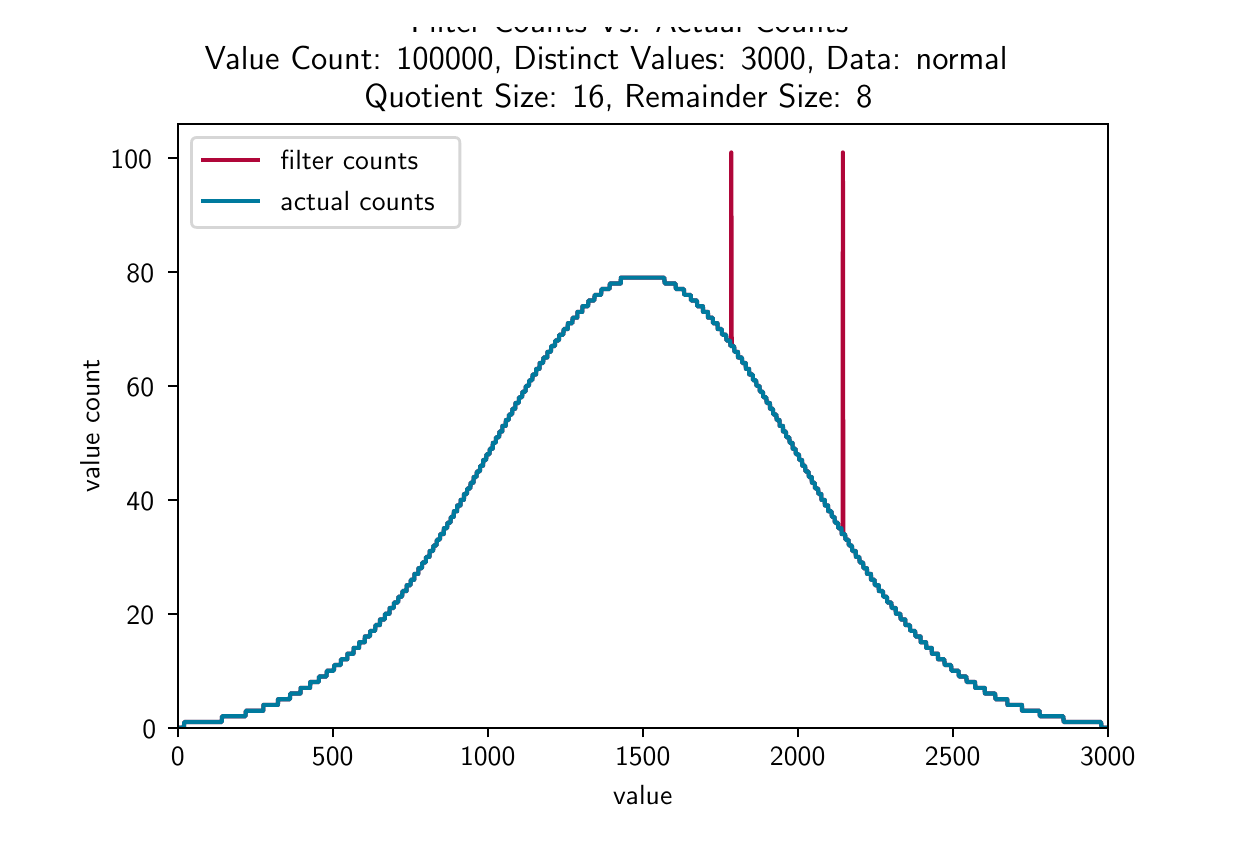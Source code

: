 \begingroup%
\makeatletter%
\begin{pgfpicture}%
\pgfpathrectangle{\pgfpointorigin}{\pgfqpoint{6.0in}{4.0in}}%
\pgfusepath{use as bounding box, clip}%
\begin{pgfscope}%
\pgfsetbuttcap%
\pgfsetmiterjoin%
\definecolor{currentfill}{rgb}{1.0,1.0,1.0}%
\pgfsetfillcolor{currentfill}%
\pgfsetlinewidth{0.0pt}%
\definecolor{currentstroke}{rgb}{1.0,1.0,1.0}%
\pgfsetstrokecolor{currentstroke}%
\pgfsetdash{}{0pt}%
\pgfpathmoveto{\pgfqpoint{0.0in}{0.0in}}%
\pgfpathlineto{\pgfqpoint{6.0in}{0.0in}}%
\pgfpathlineto{\pgfqpoint{6.0in}{4.0in}}%
\pgfpathlineto{\pgfqpoint{0.0in}{4.0in}}%
\pgfpathclose%
\pgfusepath{fill}%
\end{pgfscope}%
\begin{pgfscope}%
\pgfsetbuttcap%
\pgfsetmiterjoin%
\definecolor{currentfill}{rgb}{1.0,1.0,1.0}%
\pgfsetfillcolor{currentfill}%
\pgfsetlinewidth{0.0pt}%
\definecolor{currentstroke}{rgb}{0.0,0.0,0.0}%
\pgfsetstrokecolor{currentstroke}%
\pgfsetstrokeopacity{0.0}%
\pgfsetdash{}{0pt}%
\pgfpathmoveto{\pgfqpoint{0.75in}{0.5in}}%
\pgfpathlineto{\pgfqpoint{5.4in}{0.5in}}%
\pgfpathlineto{\pgfqpoint{5.4in}{3.52in}}%
\pgfpathlineto{\pgfqpoint{0.75in}{3.52in}}%
\pgfpathclose%
\pgfusepath{fill}%
\end{pgfscope}%
\begin{pgfscope}%
\pgfsetbuttcap%
\pgfsetroundjoin%
\definecolor{currentfill}{rgb}{0.0,0.0,0.0}%
\pgfsetfillcolor{currentfill}%
\pgfsetlinewidth{0.803pt}%
\definecolor{currentstroke}{rgb}{0.0,0.0,0.0}%
\pgfsetstrokecolor{currentstroke}%
\pgfsetdash{}{0pt}%
\pgfsys@defobject{currentmarker}{\pgfqpoint{0.0in}{-0.049in}}{\pgfqpoint{0.0in}{0.0in}}{%
\pgfpathmoveto{\pgfqpoint{0.0in}{0.0in}}%
\pgfpathlineto{\pgfqpoint{0.0in}{-0.049in}}%
\pgfusepath{stroke,fill}%
}%
\begin{pgfscope}%
\pgfsys@transformshift{0.75in}{0.5in}%
\pgfsys@useobject{currentmarker}{}%
\end{pgfscope}%
\end{pgfscope}%
\begin{pgfscope}%
\pgftext[x=0.75in,y=0.403in,,top]{\sffamily\fontsize{10.0}{12.0}\selectfont 0}%
\end{pgfscope}%
\begin{pgfscope}%
\pgfsetbuttcap%
\pgfsetroundjoin%
\definecolor{currentfill}{rgb}{0.0,0.0,0.0}%
\pgfsetfillcolor{currentfill}%
\pgfsetlinewidth{0.803pt}%
\definecolor{currentstroke}{rgb}{0.0,0.0,0.0}%
\pgfsetstrokecolor{currentstroke}%
\pgfsetdash{}{0pt}%
\pgfsys@defobject{currentmarker}{\pgfqpoint{0.0in}{-0.049in}}{\pgfqpoint{0.0in}{0.0in}}{%
\pgfpathmoveto{\pgfqpoint{0.0in}{0.0in}}%
\pgfpathlineto{\pgfqpoint{0.0in}{-0.049in}}%
\pgfusepath{stroke,fill}%
}%
\begin{pgfscope}%
\pgfsys@transformshift{1.525in}{0.5in}%
\pgfsys@useobject{currentmarker}{}%
\end{pgfscope}%
\end{pgfscope}%
\begin{pgfscope}%
\pgftext[x=1.525in,y=0.403in,,top]{\sffamily\fontsize{10.0}{12.0}\selectfont 500}%
\end{pgfscope}%
\begin{pgfscope}%
\pgfsetbuttcap%
\pgfsetroundjoin%
\definecolor{currentfill}{rgb}{0.0,0.0,0.0}%
\pgfsetfillcolor{currentfill}%
\pgfsetlinewidth{0.803pt}%
\definecolor{currentstroke}{rgb}{0.0,0.0,0.0}%
\pgfsetstrokecolor{currentstroke}%
\pgfsetdash{}{0pt}%
\pgfsys@defobject{currentmarker}{\pgfqpoint{0.0in}{-0.049in}}{\pgfqpoint{0.0in}{0.0in}}{%
\pgfpathmoveto{\pgfqpoint{0.0in}{0.0in}}%
\pgfpathlineto{\pgfqpoint{0.0in}{-0.049in}}%
\pgfusepath{stroke,fill}%
}%
\begin{pgfscope}%
\pgfsys@transformshift{2.3in}{0.5in}%
\pgfsys@useobject{currentmarker}{}%
\end{pgfscope}%
\end{pgfscope}%
\begin{pgfscope}%
\pgftext[x=2.3in,y=0.403in,,top]{\sffamily\fontsize{10.0}{12.0}\selectfont 1000}%
\end{pgfscope}%
\begin{pgfscope}%
\pgfsetbuttcap%
\pgfsetroundjoin%
\definecolor{currentfill}{rgb}{0.0,0.0,0.0}%
\pgfsetfillcolor{currentfill}%
\pgfsetlinewidth{0.803pt}%
\definecolor{currentstroke}{rgb}{0.0,0.0,0.0}%
\pgfsetstrokecolor{currentstroke}%
\pgfsetdash{}{0pt}%
\pgfsys@defobject{currentmarker}{\pgfqpoint{0.0in}{-0.049in}}{\pgfqpoint{0.0in}{0.0in}}{%
\pgfpathmoveto{\pgfqpoint{0.0in}{0.0in}}%
\pgfpathlineto{\pgfqpoint{0.0in}{-0.049in}}%
\pgfusepath{stroke,fill}%
}%
\begin{pgfscope}%
\pgfsys@transformshift{3.075in}{0.5in}%
\pgfsys@useobject{currentmarker}{}%
\end{pgfscope}%
\end{pgfscope}%
\begin{pgfscope}%
\pgftext[x=3.075in,y=0.403in,,top]{\sffamily\fontsize{10.0}{12.0}\selectfont 1500}%
\end{pgfscope}%
\begin{pgfscope}%
\pgfsetbuttcap%
\pgfsetroundjoin%
\definecolor{currentfill}{rgb}{0.0,0.0,0.0}%
\pgfsetfillcolor{currentfill}%
\pgfsetlinewidth{0.803pt}%
\definecolor{currentstroke}{rgb}{0.0,0.0,0.0}%
\pgfsetstrokecolor{currentstroke}%
\pgfsetdash{}{0pt}%
\pgfsys@defobject{currentmarker}{\pgfqpoint{0.0in}{-0.049in}}{\pgfqpoint{0.0in}{0.0in}}{%
\pgfpathmoveto{\pgfqpoint{0.0in}{0.0in}}%
\pgfpathlineto{\pgfqpoint{0.0in}{-0.049in}}%
\pgfusepath{stroke,fill}%
}%
\begin{pgfscope}%
\pgfsys@transformshift{3.85in}{0.5in}%
\pgfsys@useobject{currentmarker}{}%
\end{pgfscope}%
\end{pgfscope}%
\begin{pgfscope}%
\pgftext[x=3.85in,y=0.403in,,top]{\sffamily\fontsize{10.0}{12.0}\selectfont 2000}%
\end{pgfscope}%
\begin{pgfscope}%
\pgfsetbuttcap%
\pgfsetroundjoin%
\definecolor{currentfill}{rgb}{0.0,0.0,0.0}%
\pgfsetfillcolor{currentfill}%
\pgfsetlinewidth{0.803pt}%
\definecolor{currentstroke}{rgb}{0.0,0.0,0.0}%
\pgfsetstrokecolor{currentstroke}%
\pgfsetdash{}{0pt}%
\pgfsys@defobject{currentmarker}{\pgfqpoint{0.0in}{-0.049in}}{\pgfqpoint{0.0in}{0.0in}}{%
\pgfpathmoveto{\pgfqpoint{0.0in}{0.0in}}%
\pgfpathlineto{\pgfqpoint{0.0in}{-0.049in}}%
\pgfusepath{stroke,fill}%
}%
\begin{pgfscope}%
\pgfsys@transformshift{4.625in}{0.5in}%
\pgfsys@useobject{currentmarker}{}%
\end{pgfscope}%
\end{pgfscope}%
\begin{pgfscope}%
\pgftext[x=4.625in,y=0.403in,,top]{\sffamily\fontsize{10.0}{12.0}\selectfont 2500}%
\end{pgfscope}%
\begin{pgfscope}%
\pgfsetbuttcap%
\pgfsetroundjoin%
\definecolor{currentfill}{rgb}{0.0,0.0,0.0}%
\pgfsetfillcolor{currentfill}%
\pgfsetlinewidth{0.803pt}%
\definecolor{currentstroke}{rgb}{0.0,0.0,0.0}%
\pgfsetstrokecolor{currentstroke}%
\pgfsetdash{}{0pt}%
\pgfsys@defobject{currentmarker}{\pgfqpoint{0.0in}{-0.049in}}{\pgfqpoint{0.0in}{0.0in}}{%
\pgfpathmoveto{\pgfqpoint{0.0in}{0.0in}}%
\pgfpathlineto{\pgfqpoint{0.0in}{-0.049in}}%
\pgfusepath{stroke,fill}%
}%
\begin{pgfscope}%
\pgfsys@transformshift{5.4in}{0.5in}%
\pgfsys@useobject{currentmarker}{}%
\end{pgfscope}%
\end{pgfscope}%
\begin{pgfscope}%
\pgftext[x=5.4in,y=0.403in,,top]{\sffamily\fontsize{10.0}{12.0}\selectfont 3000}%
\end{pgfscope}%
\begin{pgfscope}%
\pgftext[x=3.075in,y=0.213in,,top]{\sffamily\fontsize{10.0}{12.0}\selectfont value}%
\end{pgfscope}%
\begin{pgfscope}%
\pgfsetbuttcap%
\pgfsetroundjoin%
\definecolor{currentfill}{rgb}{0.0,0.0,0.0}%
\pgfsetfillcolor{currentfill}%
\pgfsetlinewidth{0.803pt}%
\definecolor{currentstroke}{rgb}{0.0,0.0,0.0}%
\pgfsetstrokecolor{currentstroke}%
\pgfsetdash{}{0pt}%
\pgfsys@defobject{currentmarker}{\pgfqpoint{-0.049in}{0.0in}}{\pgfqpoint{0.0in}{0.0in}}{%
\pgfpathmoveto{\pgfqpoint{0.0in}{0.0in}}%
\pgfpathlineto{\pgfqpoint{-0.049in}{0.0in}}%
\pgfusepath{stroke,fill}%
}%
\begin{pgfscope}%
\pgfsys@transformshift{0.75in}{0.5in}%
\pgfsys@useobject{currentmarker}{}%
\end{pgfscope}%
\end{pgfscope}%
\begin{pgfscope}%
\pgftext[x=0.573in,y=0.447in,left,base]{\sffamily\fontsize{10.0}{12.0}\selectfont 0}%
\end{pgfscope}%
\begin{pgfscope}%
\pgfsetbuttcap%
\pgfsetroundjoin%
\definecolor{currentfill}{rgb}{0.0,0.0,0.0}%
\pgfsetfillcolor{currentfill}%
\pgfsetlinewidth{0.803pt}%
\definecolor{currentstroke}{rgb}{0.0,0.0,0.0}%
\pgfsetstrokecolor{currentstroke}%
\pgfsetdash{}{0pt}%
\pgfsys@defobject{currentmarker}{\pgfqpoint{-0.049in}{0.0in}}{\pgfqpoint{0.0in}{0.0in}}{%
\pgfpathmoveto{\pgfqpoint{0.0in}{0.0in}}%
\pgfpathlineto{\pgfqpoint{-0.049in}{0.0in}}%
\pgfusepath{stroke,fill}%
}%
\begin{pgfscope}%
\pgfsys@transformshift{0.75in}{1.07in}%
\pgfsys@useobject{currentmarker}{}%
\end{pgfscope}%
\end{pgfscope}%
\begin{pgfscope}%
\pgftext[x=0.494in,y=1.017in,left,base]{\sffamily\fontsize{10.0}{12.0}\selectfont 20}%
\end{pgfscope}%
\begin{pgfscope}%
\pgfsetbuttcap%
\pgfsetroundjoin%
\definecolor{currentfill}{rgb}{0.0,0.0,0.0}%
\pgfsetfillcolor{currentfill}%
\pgfsetlinewidth{0.803pt}%
\definecolor{currentstroke}{rgb}{0.0,0.0,0.0}%
\pgfsetstrokecolor{currentstroke}%
\pgfsetdash{}{0pt}%
\pgfsys@defobject{currentmarker}{\pgfqpoint{-0.049in}{0.0in}}{\pgfqpoint{0.0in}{0.0in}}{%
\pgfpathmoveto{\pgfqpoint{0.0in}{0.0in}}%
\pgfpathlineto{\pgfqpoint{-0.049in}{0.0in}}%
\pgfusepath{stroke,fill}%
}%
\begin{pgfscope}%
\pgfsys@transformshift{0.75in}{1.639in}%
\pgfsys@useobject{currentmarker}{}%
\end{pgfscope}%
\end{pgfscope}%
\begin{pgfscope}%
\pgftext[x=0.494in,y=1.586in,left,base]{\sffamily\fontsize{10.0}{12.0}\selectfont 40}%
\end{pgfscope}%
\begin{pgfscope}%
\pgfsetbuttcap%
\pgfsetroundjoin%
\definecolor{currentfill}{rgb}{0.0,0.0,0.0}%
\pgfsetfillcolor{currentfill}%
\pgfsetlinewidth{0.803pt}%
\definecolor{currentstroke}{rgb}{0.0,0.0,0.0}%
\pgfsetstrokecolor{currentstroke}%
\pgfsetdash{}{0pt}%
\pgfsys@defobject{currentmarker}{\pgfqpoint{-0.049in}{0.0in}}{\pgfqpoint{0.0in}{0.0in}}{%
\pgfpathmoveto{\pgfqpoint{0.0in}{0.0in}}%
\pgfpathlineto{\pgfqpoint{-0.049in}{0.0in}}%
\pgfusepath{stroke,fill}%
}%
\begin{pgfscope}%
\pgfsys@transformshift{0.75in}{2.209in}%
\pgfsys@useobject{currentmarker}{}%
\end{pgfscope}%
\end{pgfscope}%
\begin{pgfscope}%
\pgftext[x=0.494in,y=2.156in,left,base]{\sffamily\fontsize{10.0}{12.0}\selectfont 60}%
\end{pgfscope}%
\begin{pgfscope}%
\pgfsetbuttcap%
\pgfsetroundjoin%
\definecolor{currentfill}{rgb}{0.0,0.0,0.0}%
\pgfsetfillcolor{currentfill}%
\pgfsetlinewidth{0.803pt}%
\definecolor{currentstroke}{rgb}{0.0,0.0,0.0}%
\pgfsetstrokecolor{currentstroke}%
\pgfsetdash{}{0pt}%
\pgfsys@defobject{currentmarker}{\pgfqpoint{-0.049in}{0.0in}}{\pgfqpoint{0.0in}{0.0in}}{%
\pgfpathmoveto{\pgfqpoint{0.0in}{0.0in}}%
\pgfpathlineto{\pgfqpoint{-0.049in}{0.0in}}%
\pgfusepath{stroke,fill}%
}%
\begin{pgfscope}%
\pgfsys@transformshift{0.75in}{2.778in}%
\pgfsys@useobject{currentmarker}{}%
\end{pgfscope}%
\end{pgfscope}%
\begin{pgfscope}%
\pgftext[x=0.494in,y=2.725in,left,base]{\sffamily\fontsize{10.0}{12.0}\selectfont 80}%
\end{pgfscope}%
\begin{pgfscope}%
\pgfsetbuttcap%
\pgfsetroundjoin%
\definecolor{currentfill}{rgb}{0.0,0.0,0.0}%
\pgfsetfillcolor{currentfill}%
\pgfsetlinewidth{0.803pt}%
\definecolor{currentstroke}{rgb}{0.0,0.0,0.0}%
\pgfsetstrokecolor{currentstroke}%
\pgfsetdash{}{0pt}%
\pgfsys@defobject{currentmarker}{\pgfqpoint{-0.049in}{0.0in}}{\pgfqpoint{0.0in}{0.0in}}{%
\pgfpathmoveto{\pgfqpoint{0.0in}{0.0in}}%
\pgfpathlineto{\pgfqpoint{-0.049in}{0.0in}}%
\pgfusepath{stroke,fill}%
}%
\begin{pgfscope}%
\pgfsys@transformshift{0.75in}{3.348in}%
\pgfsys@useobject{currentmarker}{}%
\end{pgfscope}%
\end{pgfscope}%
\begin{pgfscope}%
\pgftext[x=0.414in,y=3.295in,left,base]{\sffamily\fontsize{10.0}{12.0}\selectfont 100}%
\end{pgfscope}%
\begin{pgfscope}%
\pgftext[x=0.359in,y=2.01in,,bottom,rotate=90.0]{\sffamily\fontsize{10.0}{12.0}\selectfont value count}%
\end{pgfscope}%
\begin{pgfscope}%
\pgfpathrectangle{\pgfqpoint{0.75in}{0.5in}}{\pgfqpoint{4.65in}{3.02in}} %
\pgfusepath{clip}%
\pgfsetrectcap%
\pgfsetroundjoin%
\pgfsetlinewidth{1.506pt}%
\definecolor{currentstroke}{rgb}{0.69,0.024,0.224}%
\pgfsetstrokecolor{currentstroke}%
\pgfsetdash{}{0pt}%
\pgfpathmoveto{\pgfqpoint{0.75in}{0.5in}}%
\pgfpathlineto{\pgfqpoint{0.781in}{0.5in}}%
\pgfpathlineto{\pgfqpoint{0.783in}{0.528in}}%
\pgfpathlineto{\pgfqpoint{0.97in}{0.528in}}%
\pgfpathlineto{\pgfqpoint{0.972in}{0.557in}}%
\pgfpathlineto{\pgfqpoint{1.089in}{0.557in}}%
\pgfpathlineto{\pgfqpoint{1.091in}{0.585in}}%
\pgfpathlineto{\pgfqpoint{1.178in}{0.585in}}%
\pgfpathlineto{\pgfqpoint{1.179in}{0.614in}}%
\pgfpathlineto{\pgfqpoint{1.251in}{0.614in}}%
\pgfpathlineto{\pgfqpoint{1.252in}{0.642in}}%
\pgfpathlineto{\pgfqpoint{1.311in}{0.642in}}%
\pgfpathlineto{\pgfqpoint{1.313in}{0.671in}}%
\pgfpathlineto{\pgfqpoint{1.364in}{0.671in}}%
\pgfpathlineto{\pgfqpoint{1.365in}{0.699in}}%
\pgfpathlineto{\pgfqpoint{1.412in}{0.699in}}%
\pgfpathlineto{\pgfqpoint{1.413in}{0.728in}}%
\pgfpathlineto{\pgfqpoint{1.455in}{0.728in}}%
\pgfpathlineto{\pgfqpoint{1.457in}{0.756in}}%
\pgfpathlineto{\pgfqpoint{1.494in}{0.756in}}%
\pgfpathlineto{\pgfqpoint{1.496in}{0.785in}}%
\pgfpathlineto{\pgfqpoint{1.531in}{0.785in}}%
\pgfpathlineto{\pgfqpoint{1.533in}{0.813in}}%
\pgfpathlineto{\pgfqpoint{1.565in}{0.813in}}%
\pgfpathlineto{\pgfqpoint{1.567in}{0.842in}}%
\pgfpathlineto{\pgfqpoint{1.598in}{0.842in}}%
\pgfpathlineto{\pgfqpoint{1.599in}{0.87in}}%
\pgfpathlineto{\pgfqpoint{1.629in}{0.87in}}%
\pgfpathlineto{\pgfqpoint{1.63in}{0.899in}}%
\pgfpathlineto{\pgfqpoint{1.657in}{0.899in}}%
\pgfpathlineto{\pgfqpoint{1.658in}{0.927in}}%
\pgfpathlineto{\pgfqpoint{1.685in}{0.927in}}%
\pgfpathlineto{\pgfqpoint{1.686in}{0.956in}}%
\pgfpathlineto{\pgfqpoint{1.711in}{0.956in}}%
\pgfpathlineto{\pgfqpoint{1.713in}{0.984in}}%
\pgfpathlineto{\pgfqpoint{1.737in}{0.984in}}%
\pgfpathlineto{\pgfqpoint{1.739in}{1.013in}}%
\pgfpathlineto{\pgfqpoint{1.761in}{1.013in}}%
\pgfpathlineto{\pgfqpoint{1.762in}{1.041in}}%
\pgfpathlineto{\pgfqpoint{1.785in}{1.041in}}%
\pgfpathlineto{\pgfqpoint{1.787in}{1.07in}}%
\pgfpathlineto{\pgfqpoint{1.809in}{1.07in}}%
\pgfpathlineto{\pgfqpoint{1.81in}{1.098in}}%
\pgfpathlineto{\pgfqpoint{1.83in}{1.098in}}%
\pgfpathlineto{\pgfqpoint{1.832in}{1.126in}}%
\pgfpathlineto{\pgfqpoint{1.852in}{1.126in}}%
\pgfpathlineto{\pgfqpoint{1.854in}{1.155in}}%
\pgfpathlineto{\pgfqpoint{1.872in}{1.155in}}%
\pgfpathlineto{\pgfqpoint{1.874in}{1.183in}}%
\pgfpathlineto{\pgfqpoint{1.894in}{1.183in}}%
\pgfpathlineto{\pgfqpoint{1.895in}{1.212in}}%
\pgfpathlineto{\pgfqpoint{1.914in}{1.212in}}%
\pgfpathlineto{\pgfqpoint{1.916in}{1.24in}}%
\pgfpathlineto{\pgfqpoint{1.933in}{1.24in}}%
\pgfpathlineto{\pgfqpoint{1.934in}{1.269in}}%
\pgfpathlineto{\pgfqpoint{1.953in}{1.269in}}%
\pgfpathlineto{\pgfqpoint{1.954in}{1.297in}}%
\pgfpathlineto{\pgfqpoint{1.971in}{1.297in}}%
\pgfpathlineto{\pgfqpoint{1.973in}{1.326in}}%
\pgfpathlineto{\pgfqpoint{1.99in}{1.326in}}%
\pgfpathlineto{\pgfqpoint{1.992in}{1.354in}}%
\pgfpathlineto{\pgfqpoint{2.009in}{1.354in}}%
\pgfpathlineto{\pgfqpoint{2.01in}{1.383in}}%
\pgfpathlineto{\pgfqpoint{2.027in}{1.383in}}%
\pgfpathlineto{\pgfqpoint{2.029in}{1.411in}}%
\pgfpathlineto{\pgfqpoint{2.044in}{1.411in}}%
\pgfpathlineto{\pgfqpoint{2.046in}{1.44in}}%
\pgfpathlineto{\pgfqpoint{2.061in}{1.44in}}%
\pgfpathlineto{\pgfqpoint{2.063in}{1.468in}}%
\pgfpathlineto{\pgfqpoint{2.08in}{1.468in}}%
\pgfpathlineto{\pgfqpoint{2.081in}{1.497in}}%
\pgfpathlineto{\pgfqpoint{2.097in}{1.497in}}%
\pgfpathlineto{\pgfqpoint{2.099in}{1.525in}}%
\pgfpathlineto{\pgfqpoint{2.114in}{1.525in}}%
\pgfpathlineto{\pgfqpoint{2.116in}{1.554in}}%
\pgfpathlineto{\pgfqpoint{2.13in}{1.554in}}%
\pgfpathlineto{\pgfqpoint{2.131in}{1.582in}}%
\pgfpathlineto{\pgfqpoint{2.147in}{1.582in}}%
\pgfpathlineto{\pgfqpoint{2.148in}{1.611in}}%
\pgfpathlineto{\pgfqpoint{2.164in}{1.611in}}%
\pgfpathlineto{\pgfqpoint{2.165in}{1.639in}}%
\pgfpathlineto{\pgfqpoint{2.181in}{1.639in}}%
\pgfpathlineto{\pgfqpoint{2.182in}{1.668in}}%
\pgfpathlineto{\pgfqpoint{2.196in}{1.668in}}%
\pgfpathlineto{\pgfqpoint{2.198in}{1.696in}}%
\pgfpathlineto{\pgfqpoint{2.213in}{1.696in}}%
\pgfpathlineto{\pgfqpoint{2.215in}{1.725in}}%
\pgfpathlineto{\pgfqpoint{2.229in}{1.725in}}%
\pgfpathlineto{\pgfqpoint{2.23in}{1.753in}}%
\pgfpathlineto{\pgfqpoint{2.244in}{1.753in}}%
\pgfpathlineto{\pgfqpoint{2.246in}{1.781in}}%
\pgfpathlineto{\pgfqpoint{2.261in}{1.781in}}%
\pgfpathlineto{\pgfqpoint{2.263in}{1.81in}}%
\pgfpathlineto{\pgfqpoint{2.277in}{1.81in}}%
\pgfpathlineto{\pgfqpoint{2.278in}{1.838in}}%
\pgfpathlineto{\pgfqpoint{2.292in}{1.838in}}%
\pgfpathlineto{\pgfqpoint{2.294in}{1.867in}}%
\pgfpathlineto{\pgfqpoint{2.309in}{1.867in}}%
\pgfpathlineto{\pgfqpoint{2.311in}{1.895in}}%
\pgfpathlineto{\pgfqpoint{2.325in}{1.895in}}%
\pgfpathlineto{\pgfqpoint{2.326in}{1.924in}}%
\pgfpathlineto{\pgfqpoint{2.34in}{1.924in}}%
\pgfpathlineto{\pgfqpoint{2.342in}{1.952in}}%
\pgfpathlineto{\pgfqpoint{2.357in}{1.952in}}%
\pgfpathlineto{\pgfqpoint{2.359in}{1.981in}}%
\pgfpathlineto{\pgfqpoint{2.373in}{1.981in}}%
\pgfpathlineto{\pgfqpoint{2.374in}{2.009in}}%
\pgfpathlineto{\pgfqpoint{2.39in}{2.009in}}%
\pgfpathlineto{\pgfqpoint{2.391in}{2.038in}}%
\pgfpathlineto{\pgfqpoint{2.405in}{2.038in}}%
\pgfpathlineto{\pgfqpoint{2.407in}{2.066in}}%
\pgfpathlineto{\pgfqpoint{2.422in}{2.066in}}%
\pgfpathlineto{\pgfqpoint{2.424in}{2.095in}}%
\pgfpathlineto{\pgfqpoint{2.438in}{2.095in}}%
\pgfpathlineto{\pgfqpoint{2.439in}{2.123in}}%
\pgfpathlineto{\pgfqpoint{2.455in}{2.123in}}%
\pgfpathlineto{\pgfqpoint{2.457in}{2.152in}}%
\pgfpathlineto{\pgfqpoint{2.472in}{2.152in}}%
\pgfpathlineto{\pgfqpoint{2.474in}{2.18in}}%
\pgfpathlineto{\pgfqpoint{2.489in}{2.18in}}%
\pgfpathlineto{\pgfqpoint{2.491in}{2.209in}}%
\pgfpathlineto{\pgfqpoint{2.506in}{2.209in}}%
\pgfpathlineto{\pgfqpoint{2.508in}{2.237in}}%
\pgfpathlineto{\pgfqpoint{2.523in}{2.237in}}%
\pgfpathlineto{\pgfqpoint{2.525in}{2.266in}}%
\pgfpathlineto{\pgfqpoint{2.542in}{2.266in}}%
\pgfpathlineto{\pgfqpoint{2.543in}{2.294in}}%
\pgfpathlineto{\pgfqpoint{2.559in}{2.294in}}%
\pgfpathlineto{\pgfqpoint{2.56in}{2.323in}}%
\pgfpathlineto{\pgfqpoint{2.577in}{2.323in}}%
\pgfpathlineto{\pgfqpoint{2.579in}{2.351in}}%
\pgfpathlineto{\pgfqpoint{2.598in}{2.351in}}%
\pgfpathlineto{\pgfqpoint{2.599in}{2.379in}}%
\pgfpathlineto{\pgfqpoint{2.616in}{2.379in}}%
\pgfpathlineto{\pgfqpoint{2.618in}{2.408in}}%
\pgfpathlineto{\pgfqpoint{2.636in}{2.408in}}%
\pgfpathlineto{\pgfqpoint{2.638in}{2.436in}}%
\pgfpathlineto{\pgfqpoint{2.656in}{2.436in}}%
\pgfpathlineto{\pgfqpoint{2.658in}{2.465in}}%
\pgfpathlineto{\pgfqpoint{2.678in}{2.465in}}%
\pgfpathlineto{\pgfqpoint{2.68in}{2.493in}}%
\pgfpathlineto{\pgfqpoint{2.7in}{2.493in}}%
\pgfpathlineto{\pgfqpoint{2.701in}{2.522in}}%
\pgfpathlineto{\pgfqpoint{2.723in}{2.522in}}%
\pgfpathlineto{\pgfqpoint{2.725in}{2.55in}}%
\pgfpathlineto{\pgfqpoint{2.748in}{2.55in}}%
\pgfpathlineto{\pgfqpoint{2.749in}{2.579in}}%
\pgfpathlineto{\pgfqpoint{2.773in}{2.579in}}%
\pgfpathlineto{\pgfqpoint{2.774in}{2.607in}}%
\pgfpathlineto{\pgfqpoint{2.802in}{2.607in}}%
\pgfpathlineto{\pgfqpoint{2.804in}{2.636in}}%
\pgfpathlineto{\pgfqpoint{2.833in}{2.636in}}%
\pgfpathlineto{\pgfqpoint{2.835in}{2.664in}}%
\pgfpathlineto{\pgfqpoint{2.867in}{2.664in}}%
\pgfpathlineto{\pgfqpoint{2.869in}{2.693in}}%
\pgfpathlineto{\pgfqpoint{2.909in}{2.693in}}%
\pgfpathlineto{\pgfqpoint{2.911in}{2.721in}}%
\pgfpathlineto{\pgfqpoint{2.965in}{2.721in}}%
\pgfpathlineto{\pgfqpoint{2.966in}{2.75in}}%
\pgfpathlineto{\pgfqpoint{3.183in}{2.75in}}%
\pgfpathlineto{\pgfqpoint{3.185in}{2.721in}}%
\pgfpathlineto{\pgfqpoint{3.239in}{2.721in}}%
\pgfpathlineto{\pgfqpoint{3.241in}{2.693in}}%
\pgfpathlineto{\pgfqpoint{3.281in}{2.693in}}%
\pgfpathlineto{\pgfqpoint{3.283in}{2.664in}}%
\pgfpathlineto{\pgfqpoint{3.315in}{2.664in}}%
\pgfpathlineto{\pgfqpoint{3.317in}{2.636in}}%
\pgfpathlineto{\pgfqpoint{3.346in}{2.636in}}%
\pgfpathlineto{\pgfqpoint{3.348in}{2.607in}}%
\pgfpathlineto{\pgfqpoint{3.376in}{2.607in}}%
\pgfpathlineto{\pgfqpoint{3.377in}{2.579in}}%
\pgfpathlineto{\pgfqpoint{3.401in}{2.579in}}%
\pgfpathlineto{\pgfqpoint{3.402in}{2.55in}}%
\pgfpathlineto{\pgfqpoint{3.425in}{2.55in}}%
\pgfpathlineto{\pgfqpoint{3.427in}{2.522in}}%
\pgfpathlineto{\pgfqpoint{3.449in}{2.522in}}%
\pgfpathlineto{\pgfqpoint{3.45in}{2.493in}}%
\pgfpathlineto{\pgfqpoint{3.47in}{2.493in}}%
\pgfpathlineto{\pgfqpoint{3.472in}{2.465in}}%
\pgfpathlineto{\pgfqpoint{3.492in}{2.465in}}%
\pgfpathlineto{\pgfqpoint{3.494in}{2.436in}}%
\pgfpathlineto{\pgfqpoint{3.512in}{2.436in}}%
\pgfpathlineto{\pgfqpoint{3.514in}{2.408in}}%
\pgfpathlineto{\pgfqpoint{3.517in}{2.408in}}%
\pgfpathlineto{\pgfqpoint{3.518in}{3.376in}}%
\pgfpathlineto{\pgfqpoint{3.52in}{2.408in}}%
\pgfpathlineto{\pgfqpoint{3.532in}{2.408in}}%
\pgfpathlineto{\pgfqpoint{3.534in}{2.379in}}%
\pgfpathlineto{\pgfqpoint{3.551in}{2.379in}}%
\pgfpathlineto{\pgfqpoint{3.552in}{2.351in}}%
\pgfpathlineto{\pgfqpoint{3.571in}{2.351in}}%
\pgfpathlineto{\pgfqpoint{3.573in}{2.323in}}%
\pgfpathlineto{\pgfqpoint{3.59in}{2.323in}}%
\pgfpathlineto{\pgfqpoint{3.591in}{2.294in}}%
\pgfpathlineto{\pgfqpoint{3.607in}{2.294in}}%
\pgfpathlineto{\pgfqpoint{3.608in}{2.266in}}%
\pgfpathlineto{\pgfqpoint{3.625in}{2.266in}}%
\pgfpathlineto{\pgfqpoint{3.627in}{2.237in}}%
\pgfpathlineto{\pgfqpoint{3.642in}{2.237in}}%
\pgfpathlineto{\pgfqpoint{3.644in}{2.209in}}%
\pgfpathlineto{\pgfqpoint{3.659in}{2.209in}}%
\pgfpathlineto{\pgfqpoint{3.661in}{2.18in}}%
\pgfpathlineto{\pgfqpoint{3.676in}{2.18in}}%
\pgfpathlineto{\pgfqpoint{3.678in}{2.152in}}%
\pgfpathlineto{\pgfqpoint{3.693in}{2.152in}}%
\pgfpathlineto{\pgfqpoint{3.695in}{2.123in}}%
\pgfpathlineto{\pgfqpoint{3.711in}{2.123in}}%
\pgfpathlineto{\pgfqpoint{3.712in}{2.095in}}%
\pgfpathlineto{\pgfqpoint{3.726in}{2.095in}}%
\pgfpathlineto{\pgfqpoint{3.728in}{2.066in}}%
\pgfpathlineto{\pgfqpoint{3.743in}{2.066in}}%
\pgfpathlineto{\pgfqpoint{3.745in}{2.038in}}%
\pgfpathlineto{\pgfqpoint{3.759in}{2.038in}}%
\pgfpathlineto{\pgfqpoint{3.76in}{2.009in}}%
\pgfpathlineto{\pgfqpoint{3.776in}{2.009in}}%
\pgfpathlineto{\pgfqpoint{3.777in}{1.981in}}%
\pgfpathlineto{\pgfqpoint{3.791in}{1.981in}}%
\pgfpathlineto{\pgfqpoint{3.793in}{1.952in}}%
\pgfpathlineto{\pgfqpoint{3.808in}{1.952in}}%
\pgfpathlineto{\pgfqpoint{3.81in}{1.924in}}%
\pgfpathlineto{\pgfqpoint{3.824in}{1.924in}}%
\pgfpathlineto{\pgfqpoint{3.825in}{1.895in}}%
\pgfpathlineto{\pgfqpoint{3.839in}{1.895in}}%
\pgfpathlineto{\pgfqpoint{3.841in}{1.867in}}%
\pgfpathlineto{\pgfqpoint{3.856in}{1.867in}}%
\pgfpathlineto{\pgfqpoint{3.858in}{1.838in}}%
\pgfpathlineto{\pgfqpoint{3.872in}{1.838in}}%
\pgfpathlineto{\pgfqpoint{3.873in}{1.81in}}%
\pgfpathlineto{\pgfqpoint{3.887in}{1.81in}}%
\pgfpathlineto{\pgfqpoint{3.889in}{1.781in}}%
\pgfpathlineto{\pgfqpoint{3.904in}{1.781in}}%
\pgfpathlineto{\pgfqpoint{3.906in}{1.753in}}%
\pgfpathlineto{\pgfqpoint{3.92in}{1.753in}}%
\pgfpathlineto{\pgfqpoint{3.921in}{1.725in}}%
\pgfpathlineto{\pgfqpoint{3.935in}{1.725in}}%
\pgfpathlineto{\pgfqpoint{3.937in}{1.696in}}%
\pgfpathlineto{\pgfqpoint{3.952in}{1.696in}}%
\pgfpathlineto{\pgfqpoint{3.954in}{1.668in}}%
\pgfpathlineto{\pgfqpoint{3.968in}{1.668in}}%
\pgfpathlineto{\pgfqpoint{3.969in}{1.639in}}%
\pgfpathlineto{\pgfqpoint{3.985in}{1.639in}}%
\pgfpathlineto{\pgfqpoint{3.986in}{1.611in}}%
\pgfpathlineto{\pgfqpoint{4.002in}{1.611in}}%
\pgfpathlineto{\pgfqpoint{4.003in}{1.582in}}%
\pgfpathlineto{\pgfqpoint{4.019in}{1.582in}}%
\pgfpathlineto{\pgfqpoint{4.021in}{1.554in}}%
\pgfpathlineto{\pgfqpoint{4.034in}{1.554in}}%
\pgfpathlineto{\pgfqpoint{4.036in}{1.525in}}%
\pgfpathlineto{\pgfqpoint{4.051in}{1.525in}}%
\pgfpathlineto{\pgfqpoint{4.053in}{1.497in}}%
\pgfpathlineto{\pgfqpoint{4.069in}{1.497in}}%
\pgfpathlineto{\pgfqpoint{4.07in}{1.468in}}%
\pgfpathlineto{\pgfqpoint{4.075in}{1.468in}}%
\pgfpathlineto{\pgfqpoint{4.076in}{3.376in}}%
\pgfpathlineto{\pgfqpoint{4.078in}{1.468in}}%
\pgfpathlineto{\pgfqpoint{4.087in}{1.468in}}%
\pgfpathlineto{\pgfqpoint{4.089in}{1.44in}}%
\pgfpathlineto{\pgfqpoint{4.104in}{1.44in}}%
\pgfpathlineto{\pgfqpoint{4.106in}{1.411in}}%
\pgfpathlineto{\pgfqpoint{4.121in}{1.411in}}%
\pgfpathlineto{\pgfqpoint{4.123in}{1.383in}}%
\pgfpathlineto{\pgfqpoint{4.14in}{1.383in}}%
\pgfpathlineto{\pgfqpoint{4.141in}{1.354in}}%
\pgfpathlineto{\pgfqpoint{4.158in}{1.354in}}%
\pgfpathlineto{\pgfqpoint{4.16in}{1.326in}}%
\pgfpathlineto{\pgfqpoint{4.177in}{1.326in}}%
\pgfpathlineto{\pgfqpoint{4.179in}{1.297in}}%
\pgfpathlineto{\pgfqpoint{4.196in}{1.297in}}%
\pgfpathlineto{\pgfqpoint{4.197in}{1.269in}}%
\pgfpathlineto{\pgfqpoint{4.216in}{1.269in}}%
\pgfpathlineto{\pgfqpoint{4.217in}{1.24in}}%
\pgfpathlineto{\pgfqpoint{4.234in}{1.24in}}%
\pgfpathlineto{\pgfqpoint{4.236in}{1.212in}}%
\pgfpathlineto{\pgfqpoint{4.255in}{1.212in}}%
\pgfpathlineto{\pgfqpoint{4.256in}{1.183in}}%
\pgfpathlineto{\pgfqpoint{4.276in}{1.183in}}%
\pgfpathlineto{\pgfqpoint{4.278in}{1.155in}}%
\pgfpathlineto{\pgfqpoint{4.296in}{1.155in}}%
\pgfpathlineto{\pgfqpoint{4.298in}{1.126in}}%
\pgfpathlineto{\pgfqpoint{4.318in}{1.126in}}%
\pgfpathlineto{\pgfqpoint{4.32in}{1.098in}}%
\pgfpathlineto{\pgfqpoint{4.34in}{1.098in}}%
\pgfpathlineto{\pgfqpoint{4.341in}{1.07in}}%
\pgfpathlineto{\pgfqpoint{4.363in}{1.07in}}%
\pgfpathlineto{\pgfqpoint{4.365in}{1.041in}}%
\pgfpathlineto{\pgfqpoint{4.388in}{1.041in}}%
\pgfpathlineto{\pgfqpoint{4.389in}{1.013in}}%
\pgfpathlineto{\pgfqpoint{4.411in}{1.013in}}%
\pgfpathlineto{\pgfqpoint{4.413in}{0.984in}}%
\pgfpathlineto{\pgfqpoint{4.437in}{0.984in}}%
\pgfpathlineto{\pgfqpoint{4.439in}{0.956in}}%
\pgfpathlineto{\pgfqpoint{4.464in}{0.956in}}%
\pgfpathlineto{\pgfqpoint{4.465in}{0.927in}}%
\pgfpathlineto{\pgfqpoint{4.492in}{0.927in}}%
\pgfpathlineto{\pgfqpoint{4.493in}{0.899in}}%
\pgfpathlineto{\pgfqpoint{4.52in}{0.899in}}%
\pgfpathlineto{\pgfqpoint{4.521in}{0.87in}}%
\pgfpathlineto{\pgfqpoint{4.551in}{0.87in}}%
\pgfpathlineto{\pgfqpoint{4.552in}{0.842in}}%
\pgfpathlineto{\pgfqpoint{4.583in}{0.842in}}%
\pgfpathlineto{\pgfqpoint{4.585in}{0.813in}}%
\pgfpathlineto{\pgfqpoint{4.617in}{0.813in}}%
\pgfpathlineto{\pgfqpoint{4.619in}{0.785in}}%
\pgfpathlineto{\pgfqpoint{4.654in}{0.785in}}%
\pgfpathlineto{\pgfqpoint{4.656in}{0.756in}}%
\pgfpathlineto{\pgfqpoint{4.693in}{0.756in}}%
\pgfpathlineto{\pgfqpoint{4.695in}{0.728in}}%
\pgfpathlineto{\pgfqpoint{4.737in}{0.728in}}%
\pgfpathlineto{\pgfqpoint{4.738in}{0.699in}}%
\pgfpathlineto{\pgfqpoint{4.785in}{0.699in}}%
\pgfpathlineto{\pgfqpoint{4.786in}{0.671in}}%
\pgfpathlineto{\pgfqpoint{4.837in}{0.671in}}%
\pgfpathlineto{\pgfqpoint{4.839in}{0.642in}}%
\pgfpathlineto{\pgfqpoint{4.898in}{0.642in}}%
\pgfpathlineto{\pgfqpoint{4.899in}{0.614in}}%
\pgfpathlineto{\pgfqpoint{4.971in}{0.614in}}%
\pgfpathlineto{\pgfqpoint{4.972in}{0.585in}}%
\pgfpathlineto{\pgfqpoint{5.059in}{0.585in}}%
\pgfpathlineto{\pgfqpoint{5.061in}{0.557in}}%
\pgfpathlineto{\pgfqpoint{5.178in}{0.557in}}%
\pgfpathlineto{\pgfqpoint{5.18in}{0.528in}}%
\pgfpathlineto{\pgfqpoint{5.367in}{0.528in}}%
\pgfpathlineto{\pgfqpoint{5.369in}{0.5in}}%
\pgfpathlineto{\pgfqpoint{5.398in}{0.5in}}%
\pgfpathlineto{\pgfqpoint{5.398in}{0.5in}}%
\pgfusepath{stroke}%
\end{pgfscope}%
\begin{pgfscope}%
\pgfpathrectangle{\pgfqpoint{0.75in}{0.5in}}{\pgfqpoint{4.65in}{3.02in}} %
\pgfusepath{clip}%
\pgfsetrectcap%
\pgfsetroundjoin%
\pgfsetlinewidth{1.506pt}%
\definecolor{currentstroke}{rgb}{0.0,0.478,0.62}%
\pgfsetstrokecolor{currentstroke}%
\pgfsetdash{}{0pt}%
\pgfpathmoveto{\pgfqpoint{0.75in}{0.5in}}%
\pgfpathlineto{\pgfqpoint{0.781in}{0.5in}}%
\pgfpathlineto{\pgfqpoint{0.783in}{0.528in}}%
\pgfpathlineto{\pgfqpoint{0.97in}{0.528in}}%
\pgfpathlineto{\pgfqpoint{0.972in}{0.557in}}%
\pgfpathlineto{\pgfqpoint{1.089in}{0.557in}}%
\pgfpathlineto{\pgfqpoint{1.091in}{0.585in}}%
\pgfpathlineto{\pgfqpoint{1.178in}{0.585in}}%
\pgfpathlineto{\pgfqpoint{1.179in}{0.614in}}%
\pgfpathlineto{\pgfqpoint{1.251in}{0.614in}}%
\pgfpathlineto{\pgfqpoint{1.252in}{0.642in}}%
\pgfpathlineto{\pgfqpoint{1.311in}{0.642in}}%
\pgfpathlineto{\pgfqpoint{1.313in}{0.671in}}%
\pgfpathlineto{\pgfqpoint{1.364in}{0.671in}}%
\pgfpathlineto{\pgfqpoint{1.365in}{0.699in}}%
\pgfpathlineto{\pgfqpoint{1.412in}{0.699in}}%
\pgfpathlineto{\pgfqpoint{1.413in}{0.728in}}%
\pgfpathlineto{\pgfqpoint{1.455in}{0.728in}}%
\pgfpathlineto{\pgfqpoint{1.457in}{0.756in}}%
\pgfpathlineto{\pgfqpoint{1.494in}{0.756in}}%
\pgfpathlineto{\pgfqpoint{1.496in}{0.785in}}%
\pgfpathlineto{\pgfqpoint{1.531in}{0.785in}}%
\pgfpathlineto{\pgfqpoint{1.533in}{0.813in}}%
\pgfpathlineto{\pgfqpoint{1.565in}{0.813in}}%
\pgfpathlineto{\pgfqpoint{1.567in}{0.842in}}%
\pgfpathlineto{\pgfqpoint{1.598in}{0.842in}}%
\pgfpathlineto{\pgfqpoint{1.599in}{0.87in}}%
\pgfpathlineto{\pgfqpoint{1.629in}{0.87in}}%
\pgfpathlineto{\pgfqpoint{1.63in}{0.899in}}%
\pgfpathlineto{\pgfqpoint{1.657in}{0.899in}}%
\pgfpathlineto{\pgfqpoint{1.658in}{0.927in}}%
\pgfpathlineto{\pgfqpoint{1.685in}{0.927in}}%
\pgfpathlineto{\pgfqpoint{1.686in}{0.956in}}%
\pgfpathlineto{\pgfqpoint{1.711in}{0.956in}}%
\pgfpathlineto{\pgfqpoint{1.713in}{0.984in}}%
\pgfpathlineto{\pgfqpoint{1.737in}{0.984in}}%
\pgfpathlineto{\pgfqpoint{1.739in}{1.013in}}%
\pgfpathlineto{\pgfqpoint{1.761in}{1.013in}}%
\pgfpathlineto{\pgfqpoint{1.762in}{1.041in}}%
\pgfpathlineto{\pgfqpoint{1.785in}{1.041in}}%
\pgfpathlineto{\pgfqpoint{1.787in}{1.07in}}%
\pgfpathlineto{\pgfqpoint{1.809in}{1.07in}}%
\pgfpathlineto{\pgfqpoint{1.81in}{1.098in}}%
\pgfpathlineto{\pgfqpoint{1.83in}{1.098in}}%
\pgfpathlineto{\pgfqpoint{1.832in}{1.126in}}%
\pgfpathlineto{\pgfqpoint{1.852in}{1.126in}}%
\pgfpathlineto{\pgfqpoint{1.854in}{1.155in}}%
\pgfpathlineto{\pgfqpoint{1.872in}{1.155in}}%
\pgfpathlineto{\pgfqpoint{1.874in}{1.183in}}%
\pgfpathlineto{\pgfqpoint{1.894in}{1.183in}}%
\pgfpathlineto{\pgfqpoint{1.895in}{1.212in}}%
\pgfpathlineto{\pgfqpoint{1.914in}{1.212in}}%
\pgfpathlineto{\pgfqpoint{1.916in}{1.24in}}%
\pgfpathlineto{\pgfqpoint{1.933in}{1.24in}}%
\pgfpathlineto{\pgfqpoint{1.934in}{1.269in}}%
\pgfpathlineto{\pgfqpoint{1.953in}{1.269in}}%
\pgfpathlineto{\pgfqpoint{1.954in}{1.297in}}%
\pgfpathlineto{\pgfqpoint{1.971in}{1.297in}}%
\pgfpathlineto{\pgfqpoint{1.973in}{1.326in}}%
\pgfpathlineto{\pgfqpoint{1.99in}{1.326in}}%
\pgfpathlineto{\pgfqpoint{1.992in}{1.354in}}%
\pgfpathlineto{\pgfqpoint{2.009in}{1.354in}}%
\pgfpathlineto{\pgfqpoint{2.01in}{1.383in}}%
\pgfpathlineto{\pgfqpoint{2.027in}{1.383in}}%
\pgfpathlineto{\pgfqpoint{2.029in}{1.411in}}%
\pgfpathlineto{\pgfqpoint{2.044in}{1.411in}}%
\pgfpathlineto{\pgfqpoint{2.046in}{1.44in}}%
\pgfpathlineto{\pgfqpoint{2.061in}{1.44in}}%
\pgfpathlineto{\pgfqpoint{2.063in}{1.468in}}%
\pgfpathlineto{\pgfqpoint{2.08in}{1.468in}}%
\pgfpathlineto{\pgfqpoint{2.081in}{1.497in}}%
\pgfpathlineto{\pgfqpoint{2.097in}{1.497in}}%
\pgfpathlineto{\pgfqpoint{2.099in}{1.525in}}%
\pgfpathlineto{\pgfqpoint{2.114in}{1.525in}}%
\pgfpathlineto{\pgfqpoint{2.116in}{1.554in}}%
\pgfpathlineto{\pgfqpoint{2.13in}{1.554in}}%
\pgfpathlineto{\pgfqpoint{2.131in}{1.582in}}%
\pgfpathlineto{\pgfqpoint{2.147in}{1.582in}}%
\pgfpathlineto{\pgfqpoint{2.148in}{1.611in}}%
\pgfpathlineto{\pgfqpoint{2.164in}{1.611in}}%
\pgfpathlineto{\pgfqpoint{2.165in}{1.639in}}%
\pgfpathlineto{\pgfqpoint{2.181in}{1.639in}}%
\pgfpathlineto{\pgfqpoint{2.182in}{1.668in}}%
\pgfpathlineto{\pgfqpoint{2.196in}{1.668in}}%
\pgfpathlineto{\pgfqpoint{2.198in}{1.696in}}%
\pgfpathlineto{\pgfqpoint{2.213in}{1.696in}}%
\pgfpathlineto{\pgfqpoint{2.215in}{1.725in}}%
\pgfpathlineto{\pgfqpoint{2.229in}{1.725in}}%
\pgfpathlineto{\pgfqpoint{2.23in}{1.753in}}%
\pgfpathlineto{\pgfqpoint{2.244in}{1.753in}}%
\pgfpathlineto{\pgfqpoint{2.246in}{1.781in}}%
\pgfpathlineto{\pgfqpoint{2.261in}{1.781in}}%
\pgfpathlineto{\pgfqpoint{2.263in}{1.81in}}%
\pgfpathlineto{\pgfqpoint{2.277in}{1.81in}}%
\pgfpathlineto{\pgfqpoint{2.278in}{1.838in}}%
\pgfpathlineto{\pgfqpoint{2.292in}{1.838in}}%
\pgfpathlineto{\pgfqpoint{2.294in}{1.867in}}%
\pgfpathlineto{\pgfqpoint{2.309in}{1.867in}}%
\pgfpathlineto{\pgfqpoint{2.311in}{1.895in}}%
\pgfpathlineto{\pgfqpoint{2.325in}{1.895in}}%
\pgfpathlineto{\pgfqpoint{2.326in}{1.924in}}%
\pgfpathlineto{\pgfqpoint{2.34in}{1.924in}}%
\pgfpathlineto{\pgfqpoint{2.342in}{1.952in}}%
\pgfpathlineto{\pgfqpoint{2.357in}{1.952in}}%
\pgfpathlineto{\pgfqpoint{2.359in}{1.981in}}%
\pgfpathlineto{\pgfqpoint{2.373in}{1.981in}}%
\pgfpathlineto{\pgfqpoint{2.374in}{2.009in}}%
\pgfpathlineto{\pgfqpoint{2.39in}{2.009in}}%
\pgfpathlineto{\pgfqpoint{2.391in}{2.038in}}%
\pgfpathlineto{\pgfqpoint{2.405in}{2.038in}}%
\pgfpathlineto{\pgfqpoint{2.407in}{2.066in}}%
\pgfpathlineto{\pgfqpoint{2.422in}{2.066in}}%
\pgfpathlineto{\pgfqpoint{2.424in}{2.095in}}%
\pgfpathlineto{\pgfqpoint{2.438in}{2.095in}}%
\pgfpathlineto{\pgfqpoint{2.439in}{2.123in}}%
\pgfpathlineto{\pgfqpoint{2.455in}{2.123in}}%
\pgfpathlineto{\pgfqpoint{2.457in}{2.152in}}%
\pgfpathlineto{\pgfqpoint{2.472in}{2.152in}}%
\pgfpathlineto{\pgfqpoint{2.474in}{2.18in}}%
\pgfpathlineto{\pgfqpoint{2.489in}{2.18in}}%
\pgfpathlineto{\pgfqpoint{2.491in}{2.209in}}%
\pgfpathlineto{\pgfqpoint{2.506in}{2.209in}}%
\pgfpathlineto{\pgfqpoint{2.508in}{2.237in}}%
\pgfpathlineto{\pgfqpoint{2.523in}{2.237in}}%
\pgfpathlineto{\pgfqpoint{2.525in}{2.266in}}%
\pgfpathlineto{\pgfqpoint{2.542in}{2.266in}}%
\pgfpathlineto{\pgfqpoint{2.543in}{2.294in}}%
\pgfpathlineto{\pgfqpoint{2.559in}{2.294in}}%
\pgfpathlineto{\pgfqpoint{2.56in}{2.323in}}%
\pgfpathlineto{\pgfqpoint{2.577in}{2.323in}}%
\pgfpathlineto{\pgfqpoint{2.579in}{2.351in}}%
\pgfpathlineto{\pgfqpoint{2.598in}{2.351in}}%
\pgfpathlineto{\pgfqpoint{2.599in}{2.379in}}%
\pgfpathlineto{\pgfqpoint{2.616in}{2.379in}}%
\pgfpathlineto{\pgfqpoint{2.618in}{2.408in}}%
\pgfpathlineto{\pgfqpoint{2.636in}{2.408in}}%
\pgfpathlineto{\pgfqpoint{2.638in}{2.436in}}%
\pgfpathlineto{\pgfqpoint{2.656in}{2.436in}}%
\pgfpathlineto{\pgfqpoint{2.658in}{2.465in}}%
\pgfpathlineto{\pgfqpoint{2.678in}{2.465in}}%
\pgfpathlineto{\pgfqpoint{2.68in}{2.493in}}%
\pgfpathlineto{\pgfqpoint{2.7in}{2.493in}}%
\pgfpathlineto{\pgfqpoint{2.701in}{2.522in}}%
\pgfpathlineto{\pgfqpoint{2.723in}{2.522in}}%
\pgfpathlineto{\pgfqpoint{2.725in}{2.55in}}%
\pgfpathlineto{\pgfqpoint{2.748in}{2.55in}}%
\pgfpathlineto{\pgfqpoint{2.749in}{2.579in}}%
\pgfpathlineto{\pgfqpoint{2.773in}{2.579in}}%
\pgfpathlineto{\pgfqpoint{2.774in}{2.607in}}%
\pgfpathlineto{\pgfqpoint{2.802in}{2.607in}}%
\pgfpathlineto{\pgfqpoint{2.804in}{2.636in}}%
\pgfpathlineto{\pgfqpoint{2.833in}{2.636in}}%
\pgfpathlineto{\pgfqpoint{2.835in}{2.664in}}%
\pgfpathlineto{\pgfqpoint{2.867in}{2.664in}}%
\pgfpathlineto{\pgfqpoint{2.869in}{2.693in}}%
\pgfpathlineto{\pgfqpoint{2.909in}{2.693in}}%
\pgfpathlineto{\pgfqpoint{2.911in}{2.721in}}%
\pgfpathlineto{\pgfqpoint{2.965in}{2.721in}}%
\pgfpathlineto{\pgfqpoint{2.966in}{2.75in}}%
\pgfpathlineto{\pgfqpoint{3.183in}{2.75in}}%
\pgfpathlineto{\pgfqpoint{3.185in}{2.721in}}%
\pgfpathlineto{\pgfqpoint{3.239in}{2.721in}}%
\pgfpathlineto{\pgfqpoint{3.241in}{2.693in}}%
\pgfpathlineto{\pgfqpoint{3.281in}{2.693in}}%
\pgfpathlineto{\pgfqpoint{3.283in}{2.664in}}%
\pgfpathlineto{\pgfqpoint{3.315in}{2.664in}}%
\pgfpathlineto{\pgfqpoint{3.317in}{2.636in}}%
\pgfpathlineto{\pgfqpoint{3.346in}{2.636in}}%
\pgfpathlineto{\pgfqpoint{3.348in}{2.607in}}%
\pgfpathlineto{\pgfqpoint{3.376in}{2.607in}}%
\pgfpathlineto{\pgfqpoint{3.377in}{2.579in}}%
\pgfpathlineto{\pgfqpoint{3.401in}{2.579in}}%
\pgfpathlineto{\pgfqpoint{3.402in}{2.55in}}%
\pgfpathlineto{\pgfqpoint{3.425in}{2.55in}}%
\pgfpathlineto{\pgfqpoint{3.427in}{2.522in}}%
\pgfpathlineto{\pgfqpoint{3.449in}{2.522in}}%
\pgfpathlineto{\pgfqpoint{3.45in}{2.493in}}%
\pgfpathlineto{\pgfqpoint{3.47in}{2.493in}}%
\pgfpathlineto{\pgfqpoint{3.472in}{2.465in}}%
\pgfpathlineto{\pgfqpoint{3.492in}{2.465in}}%
\pgfpathlineto{\pgfqpoint{3.494in}{2.436in}}%
\pgfpathlineto{\pgfqpoint{3.512in}{2.436in}}%
\pgfpathlineto{\pgfqpoint{3.514in}{2.408in}}%
\pgfpathlineto{\pgfqpoint{3.532in}{2.408in}}%
\pgfpathlineto{\pgfqpoint{3.534in}{2.379in}}%
\pgfpathlineto{\pgfqpoint{3.551in}{2.379in}}%
\pgfpathlineto{\pgfqpoint{3.552in}{2.351in}}%
\pgfpathlineto{\pgfqpoint{3.571in}{2.351in}}%
\pgfpathlineto{\pgfqpoint{3.573in}{2.323in}}%
\pgfpathlineto{\pgfqpoint{3.59in}{2.323in}}%
\pgfpathlineto{\pgfqpoint{3.591in}{2.294in}}%
\pgfpathlineto{\pgfqpoint{3.607in}{2.294in}}%
\pgfpathlineto{\pgfqpoint{3.608in}{2.266in}}%
\pgfpathlineto{\pgfqpoint{3.625in}{2.266in}}%
\pgfpathlineto{\pgfqpoint{3.627in}{2.237in}}%
\pgfpathlineto{\pgfqpoint{3.642in}{2.237in}}%
\pgfpathlineto{\pgfqpoint{3.644in}{2.209in}}%
\pgfpathlineto{\pgfqpoint{3.659in}{2.209in}}%
\pgfpathlineto{\pgfqpoint{3.661in}{2.18in}}%
\pgfpathlineto{\pgfqpoint{3.676in}{2.18in}}%
\pgfpathlineto{\pgfqpoint{3.678in}{2.152in}}%
\pgfpathlineto{\pgfqpoint{3.693in}{2.152in}}%
\pgfpathlineto{\pgfqpoint{3.695in}{2.123in}}%
\pgfpathlineto{\pgfqpoint{3.711in}{2.123in}}%
\pgfpathlineto{\pgfqpoint{3.712in}{2.095in}}%
\pgfpathlineto{\pgfqpoint{3.726in}{2.095in}}%
\pgfpathlineto{\pgfqpoint{3.728in}{2.066in}}%
\pgfpathlineto{\pgfqpoint{3.743in}{2.066in}}%
\pgfpathlineto{\pgfqpoint{3.745in}{2.038in}}%
\pgfpathlineto{\pgfqpoint{3.759in}{2.038in}}%
\pgfpathlineto{\pgfqpoint{3.76in}{2.009in}}%
\pgfpathlineto{\pgfqpoint{3.776in}{2.009in}}%
\pgfpathlineto{\pgfqpoint{3.777in}{1.981in}}%
\pgfpathlineto{\pgfqpoint{3.791in}{1.981in}}%
\pgfpathlineto{\pgfqpoint{3.793in}{1.952in}}%
\pgfpathlineto{\pgfqpoint{3.808in}{1.952in}}%
\pgfpathlineto{\pgfqpoint{3.81in}{1.924in}}%
\pgfpathlineto{\pgfqpoint{3.824in}{1.924in}}%
\pgfpathlineto{\pgfqpoint{3.825in}{1.895in}}%
\pgfpathlineto{\pgfqpoint{3.839in}{1.895in}}%
\pgfpathlineto{\pgfqpoint{3.841in}{1.867in}}%
\pgfpathlineto{\pgfqpoint{3.856in}{1.867in}}%
\pgfpathlineto{\pgfqpoint{3.858in}{1.838in}}%
\pgfpathlineto{\pgfqpoint{3.872in}{1.838in}}%
\pgfpathlineto{\pgfqpoint{3.873in}{1.81in}}%
\pgfpathlineto{\pgfqpoint{3.887in}{1.81in}}%
\pgfpathlineto{\pgfqpoint{3.889in}{1.781in}}%
\pgfpathlineto{\pgfqpoint{3.904in}{1.781in}}%
\pgfpathlineto{\pgfqpoint{3.906in}{1.753in}}%
\pgfpathlineto{\pgfqpoint{3.92in}{1.753in}}%
\pgfpathlineto{\pgfqpoint{3.921in}{1.725in}}%
\pgfpathlineto{\pgfqpoint{3.935in}{1.725in}}%
\pgfpathlineto{\pgfqpoint{3.937in}{1.696in}}%
\pgfpathlineto{\pgfqpoint{3.952in}{1.696in}}%
\pgfpathlineto{\pgfqpoint{3.954in}{1.668in}}%
\pgfpathlineto{\pgfqpoint{3.968in}{1.668in}}%
\pgfpathlineto{\pgfqpoint{3.969in}{1.639in}}%
\pgfpathlineto{\pgfqpoint{3.985in}{1.639in}}%
\pgfpathlineto{\pgfqpoint{3.986in}{1.611in}}%
\pgfpathlineto{\pgfqpoint{4.002in}{1.611in}}%
\pgfpathlineto{\pgfqpoint{4.003in}{1.582in}}%
\pgfpathlineto{\pgfqpoint{4.019in}{1.582in}}%
\pgfpathlineto{\pgfqpoint{4.021in}{1.554in}}%
\pgfpathlineto{\pgfqpoint{4.034in}{1.554in}}%
\pgfpathlineto{\pgfqpoint{4.036in}{1.525in}}%
\pgfpathlineto{\pgfqpoint{4.051in}{1.525in}}%
\pgfpathlineto{\pgfqpoint{4.053in}{1.497in}}%
\pgfpathlineto{\pgfqpoint{4.069in}{1.497in}}%
\pgfpathlineto{\pgfqpoint{4.07in}{1.468in}}%
\pgfpathlineto{\pgfqpoint{4.087in}{1.468in}}%
\pgfpathlineto{\pgfqpoint{4.089in}{1.44in}}%
\pgfpathlineto{\pgfqpoint{4.104in}{1.44in}}%
\pgfpathlineto{\pgfqpoint{4.106in}{1.411in}}%
\pgfpathlineto{\pgfqpoint{4.121in}{1.411in}}%
\pgfpathlineto{\pgfqpoint{4.123in}{1.383in}}%
\pgfpathlineto{\pgfqpoint{4.14in}{1.383in}}%
\pgfpathlineto{\pgfqpoint{4.141in}{1.354in}}%
\pgfpathlineto{\pgfqpoint{4.158in}{1.354in}}%
\pgfpathlineto{\pgfqpoint{4.16in}{1.326in}}%
\pgfpathlineto{\pgfqpoint{4.177in}{1.326in}}%
\pgfpathlineto{\pgfqpoint{4.179in}{1.297in}}%
\pgfpathlineto{\pgfqpoint{4.196in}{1.297in}}%
\pgfpathlineto{\pgfqpoint{4.197in}{1.269in}}%
\pgfpathlineto{\pgfqpoint{4.216in}{1.269in}}%
\pgfpathlineto{\pgfqpoint{4.217in}{1.24in}}%
\pgfpathlineto{\pgfqpoint{4.234in}{1.24in}}%
\pgfpathlineto{\pgfqpoint{4.236in}{1.212in}}%
\pgfpathlineto{\pgfqpoint{4.255in}{1.212in}}%
\pgfpathlineto{\pgfqpoint{4.256in}{1.183in}}%
\pgfpathlineto{\pgfqpoint{4.276in}{1.183in}}%
\pgfpathlineto{\pgfqpoint{4.278in}{1.155in}}%
\pgfpathlineto{\pgfqpoint{4.296in}{1.155in}}%
\pgfpathlineto{\pgfqpoint{4.298in}{1.126in}}%
\pgfpathlineto{\pgfqpoint{4.318in}{1.126in}}%
\pgfpathlineto{\pgfqpoint{4.32in}{1.098in}}%
\pgfpathlineto{\pgfqpoint{4.34in}{1.098in}}%
\pgfpathlineto{\pgfqpoint{4.341in}{1.07in}}%
\pgfpathlineto{\pgfqpoint{4.363in}{1.07in}}%
\pgfpathlineto{\pgfqpoint{4.365in}{1.041in}}%
\pgfpathlineto{\pgfqpoint{4.388in}{1.041in}}%
\pgfpathlineto{\pgfqpoint{4.389in}{1.013in}}%
\pgfpathlineto{\pgfqpoint{4.411in}{1.013in}}%
\pgfpathlineto{\pgfqpoint{4.413in}{0.984in}}%
\pgfpathlineto{\pgfqpoint{4.437in}{0.984in}}%
\pgfpathlineto{\pgfqpoint{4.439in}{0.956in}}%
\pgfpathlineto{\pgfqpoint{4.464in}{0.956in}}%
\pgfpathlineto{\pgfqpoint{4.465in}{0.927in}}%
\pgfpathlineto{\pgfqpoint{4.492in}{0.927in}}%
\pgfpathlineto{\pgfqpoint{4.493in}{0.899in}}%
\pgfpathlineto{\pgfqpoint{4.52in}{0.899in}}%
\pgfpathlineto{\pgfqpoint{4.521in}{0.87in}}%
\pgfpathlineto{\pgfqpoint{4.551in}{0.87in}}%
\pgfpathlineto{\pgfqpoint{4.552in}{0.842in}}%
\pgfpathlineto{\pgfqpoint{4.583in}{0.842in}}%
\pgfpathlineto{\pgfqpoint{4.585in}{0.813in}}%
\pgfpathlineto{\pgfqpoint{4.617in}{0.813in}}%
\pgfpathlineto{\pgfqpoint{4.619in}{0.785in}}%
\pgfpathlineto{\pgfqpoint{4.654in}{0.785in}}%
\pgfpathlineto{\pgfqpoint{4.656in}{0.756in}}%
\pgfpathlineto{\pgfqpoint{4.693in}{0.756in}}%
\pgfpathlineto{\pgfqpoint{4.695in}{0.728in}}%
\pgfpathlineto{\pgfqpoint{4.737in}{0.728in}}%
\pgfpathlineto{\pgfqpoint{4.738in}{0.699in}}%
\pgfpathlineto{\pgfqpoint{4.785in}{0.699in}}%
\pgfpathlineto{\pgfqpoint{4.786in}{0.671in}}%
\pgfpathlineto{\pgfqpoint{4.837in}{0.671in}}%
\pgfpathlineto{\pgfqpoint{4.839in}{0.642in}}%
\pgfpathlineto{\pgfqpoint{4.898in}{0.642in}}%
\pgfpathlineto{\pgfqpoint{4.899in}{0.614in}}%
\pgfpathlineto{\pgfqpoint{4.971in}{0.614in}}%
\pgfpathlineto{\pgfqpoint{4.972in}{0.585in}}%
\pgfpathlineto{\pgfqpoint{5.059in}{0.585in}}%
\pgfpathlineto{\pgfqpoint{5.061in}{0.557in}}%
\pgfpathlineto{\pgfqpoint{5.178in}{0.557in}}%
\pgfpathlineto{\pgfqpoint{5.18in}{0.528in}}%
\pgfpathlineto{\pgfqpoint{5.367in}{0.528in}}%
\pgfpathlineto{\pgfqpoint{5.369in}{0.5in}}%
\pgfpathlineto{\pgfqpoint{5.398in}{0.5in}}%
\pgfpathlineto{\pgfqpoint{5.398in}{0.5in}}%
\pgfusepath{stroke}%
\end{pgfscope}%
\begin{pgfscope}%
\pgfsetrectcap%
\pgfsetmiterjoin%
\pgfsetlinewidth{0.803pt}%
\definecolor{currentstroke}{rgb}{0.0,0.0,0.0}%
\pgfsetstrokecolor{currentstroke}%
\pgfsetdash{}{0pt}%
\pgfpathmoveto{\pgfqpoint{0.75in}{0.5in}}%
\pgfpathlineto{\pgfqpoint{0.75in}{3.52in}}%
\pgfusepath{stroke}%
\end{pgfscope}%
\begin{pgfscope}%
\pgfsetrectcap%
\pgfsetmiterjoin%
\pgfsetlinewidth{0.803pt}%
\definecolor{currentstroke}{rgb}{0.0,0.0,0.0}%
\pgfsetstrokecolor{currentstroke}%
\pgfsetdash{}{0pt}%
\pgfpathmoveto{\pgfqpoint{5.4in}{0.5in}}%
\pgfpathlineto{\pgfqpoint{5.4in}{3.52in}}%
\pgfusepath{stroke}%
\end{pgfscope}%
\begin{pgfscope}%
\pgfsetrectcap%
\pgfsetmiterjoin%
\pgfsetlinewidth{0.803pt}%
\definecolor{currentstroke}{rgb}{0.0,0.0,0.0}%
\pgfsetstrokecolor{currentstroke}%
\pgfsetdash{}{0pt}%
\pgfpathmoveto{\pgfqpoint{0.75in}{0.5in}}%
\pgfpathlineto{\pgfqpoint{5.4in}{0.5in}}%
\pgfusepath{stroke}%
\end{pgfscope}%
\begin{pgfscope}%
\pgfsetrectcap%
\pgfsetmiterjoin%
\pgfsetlinewidth{0.803pt}%
\definecolor{currentstroke}{rgb}{0.0,0.0,0.0}%
\pgfsetstrokecolor{currentstroke}%
\pgfsetdash{}{0pt}%
\pgfpathmoveto{\pgfqpoint{0.75in}{3.52in}}%
\pgfpathlineto{\pgfqpoint{5.4in}{3.52in}}%
\pgfusepath{stroke}%
\end{pgfscope}%
\begin{pgfscope}%
\pgftext[x=1.915in,y=3.977in,left,base]{\sffamily\fontsize{12.0}{14.4}\selectfont Filter Counts Vs. Actual Counts}%
\end{pgfscope}%
\begin{pgfscope}%
\pgftext[x=0.885in,y=3.79in,left,base]{\sffamily\fontsize{12.0}{14.4}\selectfont Value Count: 100000, Distinct Values: 3000, Data: normal}%
\end{pgfscope}%
\begin{pgfscope}%
\pgftext[x=1.683in,y=3.603in,left,base]{\sffamily\fontsize{12.0}{14.4}\selectfont Quotient Size: 16, Remainder Size: 8}%
\end{pgfscope}%
\begin{pgfscope}%
\pgfsetbuttcap%
\pgfsetmiterjoin%
\definecolor{currentfill}{rgb}{1.0,1.0,1.0}%
\pgfsetfillcolor{currentfill}%
\pgfsetfillopacity{0.8}%
\pgfsetlinewidth{1.004pt}%
\definecolor{currentstroke}{rgb}{0.8,0.8,0.8}%
\pgfsetstrokecolor{currentstroke}%
\pgfsetstrokeopacity{0.8}%
\pgfsetdash{}{0pt}%
\pgfpathmoveto{\pgfqpoint{0.847in}{3.001in}}%
\pgfpathlineto{\pgfqpoint{2.134in}{3.001in}}%
\pgfpathquadraticcurveto{\pgfqpoint{2.161in}{3.001in}}{\pgfqpoint{2.161in}{3.029in}}%
\pgfpathlineto{\pgfqpoint{2.161in}{3.423in}}%
\pgfpathquadraticcurveto{\pgfqpoint{2.161in}{3.451in}}{\pgfqpoint{2.134in}{3.451in}}%
\pgfpathlineto{\pgfqpoint{0.847in}{3.451in}}%
\pgfpathquadraticcurveto{\pgfqpoint{0.819in}{3.451in}}{\pgfqpoint{0.819in}{3.423in}}%
\pgfpathlineto{\pgfqpoint{0.819in}{3.029in}}%
\pgfpathquadraticcurveto{\pgfqpoint{0.819in}{3.001in}}{\pgfqpoint{0.847in}{3.001in}}%
\pgfpathclose%
\pgfusepath{stroke,fill}%
\end{pgfscope}%
\begin{pgfscope}%
\pgfsetrectcap%
\pgfsetroundjoin%
\pgfsetlinewidth{1.506pt}%
\definecolor{currentstroke}{rgb}{0.69,0.024,0.224}%
\pgfsetstrokecolor{currentstroke}%
\pgfsetdash{}{0pt}%
\pgfpathmoveto{\pgfqpoint{0.875in}{3.338in}}%
\pgfpathlineto{\pgfqpoint{1.153in}{3.338in}}%
\pgfusepath{stroke}%
\end{pgfscope}%
\begin{pgfscope}%
\pgftext[x=1.264in,y=3.289in,left,base]{\sffamily\fontsize{10.0}{12.0}\selectfont filter counts}%
\end{pgfscope}%
\begin{pgfscope}%
\pgfsetrectcap%
\pgfsetroundjoin%
\pgfsetlinewidth{1.506pt}%
\definecolor{currentstroke}{rgb}{0.0,0.478,0.62}%
\pgfsetstrokecolor{currentstroke}%
\pgfsetdash{}{0pt}%
\pgfpathmoveto{\pgfqpoint{0.875in}{3.134in}}%
\pgfpathlineto{\pgfqpoint{1.153in}{3.134in}}%
\pgfusepath{stroke}%
\end{pgfscope}%
\begin{pgfscope}%
\pgftext[x=1.264in,y=3.086in,left,base]{\sffamily\fontsize{10.0}{12.0}\selectfont actual counts}%
\end{pgfscope}%
\end{pgfpicture}%
\makeatother%
\endgroup%
